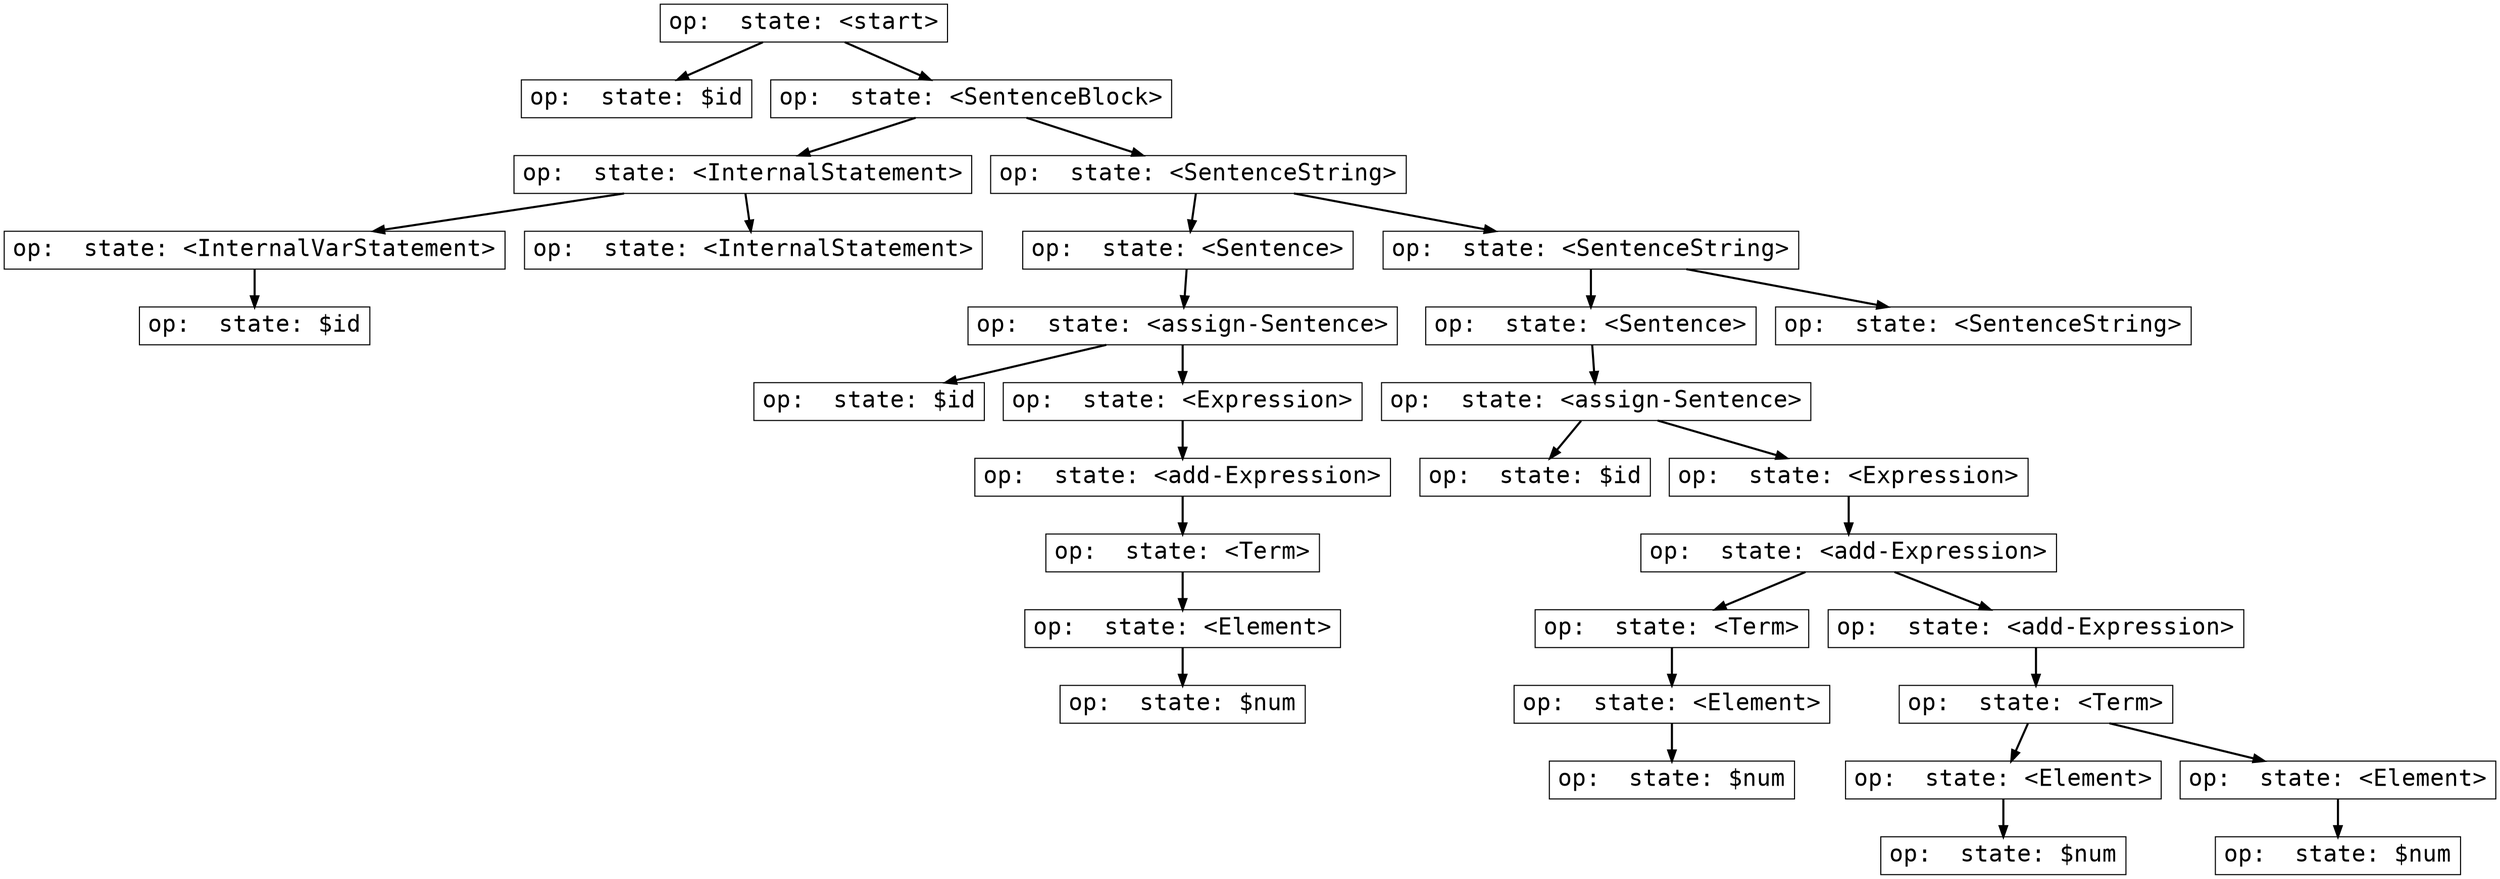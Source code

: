 digraph btree{
size = " 50, 50"; 
fontsize = 10; 
node [shape=box, fontsize=22, fontname=Consolas];
edge [style=bold]
2129233808[label="op:  state: <start>"];
2129233808->2129314096;
2129314096[label="op:  state: $id"];
2129233808->2129224032;
2129224032[label="op:  state: <SentenceBlock>"];
2129224032->2129310768;
2129310768[label="op:  state: <InternalStatement>"];
2129310768->2129304112;
2129304112[label="op:  state: <InternalVarStatement>"];
2129304112->2129310560;
2129310560[label="op:  state: $id"];
2129310768->2129306816;
2129306816[label="op:  state: <InternalStatement>"];
2129224032->2129231104;
2129231104[label="op:  state: <SentenceString>"];
2129231104->2129327824;
2129327824[label="op:  state: <Sentence>"];
2129327824->2129327616;
2129327616[label="op:  state: <assign-Sentence>"];
2129327616->2129324288;
2129324288[label="op:  state: $id"];
2129327616->2129327408;
2129327408[label="op:  state: <Expression>"];
2129327408->2129327200;
2129327200[label="op:  state: <add-Expression>"];
2129327200->2129326368;
2129326368[label="op:  state: <Term>"];
2129326368->2129319920;
2129319920[label="op:  state: <Element>"];
2129319920->2129326160;
2129326160[label="op:  state: $num"];
2129231104->2129228192;
2129228192[label="op:  state: <SentenceString>"];
2129228192->2129226944;
2129226944[label="op:  state: <Sentence>"];
2129226944->2129225696;
2129225696[label="op:  state: <assign-Sentence>"];
2129225696->2129329488;
2129329488[label="op:  state: $id"];
2129225696->2129226112;
2129226112[label="op:  state: <Expression>"];
2129226112->2129233392;
2129233392[label="op:  state: <add-Expression>"];
2129233392->2129334688;
2129334688[label="op:  state: <Term>"];
2129334688->2129338016;
2129338016[label="op:  state: <Element>"];
2129338016->2129329696;
2129329696[label="op:  state: $num"];
2129233392->2129338848;
2129338848[label="op:  state: <add-Expression>"];
2129338848->2129336352;
2129336352[label="op:  state: <Term>"];
2129336352->2129335936;
2129335936[label="op:  state: <Element>"];
2129335936->2129330320;
2129330320[label="op:  state: $num"];
2129336352->2129331984;
2129331984[label="op:  state: <Element>"];
2129331984->2129331152;
2129331152[label="op:  state: $num"];
2129228192->2129236512;
2129236512[label="op:  state: <SentenceString>"];
}
